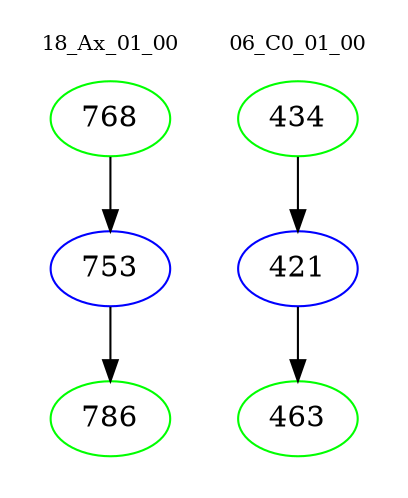 digraph{
subgraph cluster_0 {
color = white
label = "18_Ax_01_00";
fontsize=10;
T0_768 [label="768", color="green"]
T0_768 -> T0_753 [color="black"]
T0_753 [label="753", color="blue"]
T0_753 -> T0_786 [color="black"]
T0_786 [label="786", color="green"]
}
subgraph cluster_1 {
color = white
label = "06_C0_01_00";
fontsize=10;
T1_434 [label="434", color="green"]
T1_434 -> T1_421 [color="black"]
T1_421 [label="421", color="blue"]
T1_421 -> T1_463 [color="black"]
T1_463 [label="463", color="green"]
}
}
